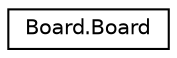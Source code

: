 digraph "Graphical Class Hierarchy"
{
  edge [fontname="Helvetica",fontsize="10",labelfontname="Helvetica",labelfontsize="10"];
  node [fontname="Helvetica",fontsize="10",shape=record];
  rankdir="LR";
  Node0 [label="Board.Board",height=0.2,width=0.4,color="black", fillcolor="white", style="filled",URL="$class_board_1_1_board.html"];
}
